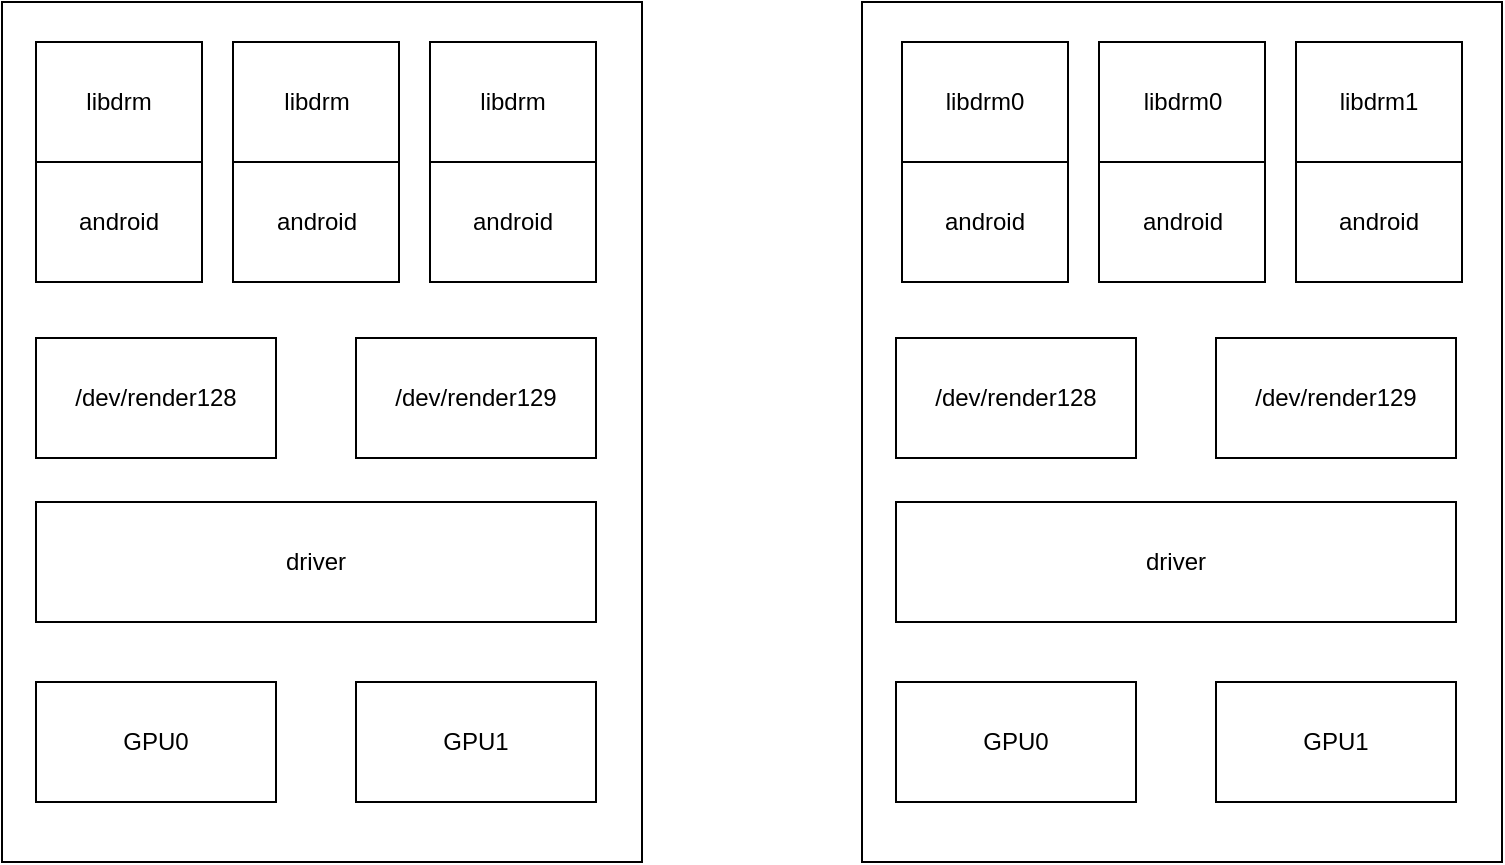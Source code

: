 <mxfile version="21.0.4" type="github">
  <diagram name="第 1 页" id="_fWz3mKXce-xbAd_N4y1">
    <mxGraphModel dx="1254" dy="843" grid="1" gridSize="10" guides="1" tooltips="1" connect="1" arrows="1" fold="1" page="1" pageScale="1" pageWidth="827" pageHeight="1169" math="0" shadow="0">
      <root>
        <mxCell id="0" />
        <mxCell id="1" parent="0" />
        <mxCell id="CrbNRZzl7jmJsJ6pIWmv-7" value="" style="rounded=0;whiteSpace=wrap;html=1;" vertex="1" parent="1">
          <mxGeometry y="140" width="320" height="430" as="geometry" />
        </mxCell>
        <mxCell id="CrbNRZzl7jmJsJ6pIWmv-1" value="GPU0" style="rounded=0;whiteSpace=wrap;html=1;" vertex="1" parent="1">
          <mxGeometry x="17" y="480" width="120" height="60" as="geometry" />
        </mxCell>
        <mxCell id="CrbNRZzl7jmJsJ6pIWmv-2" value="GPU1" style="rounded=0;whiteSpace=wrap;html=1;" vertex="1" parent="1">
          <mxGeometry x="177" y="480" width="120" height="60" as="geometry" />
        </mxCell>
        <mxCell id="CrbNRZzl7jmJsJ6pIWmv-3" value="driver" style="rounded=0;whiteSpace=wrap;html=1;" vertex="1" parent="1">
          <mxGeometry x="17" y="390" width="280" height="60" as="geometry" />
        </mxCell>
        <mxCell id="CrbNRZzl7jmJsJ6pIWmv-4" value="/dev/render128" style="rounded=0;whiteSpace=wrap;html=1;" vertex="1" parent="1">
          <mxGeometry x="17" y="308" width="120" height="60" as="geometry" />
        </mxCell>
        <mxCell id="CrbNRZzl7jmJsJ6pIWmv-5" value="/dev/render129" style="rounded=0;whiteSpace=wrap;html=1;" vertex="1" parent="1">
          <mxGeometry x="177" y="308" width="120" height="60" as="geometry" />
        </mxCell>
        <mxCell id="CrbNRZzl7jmJsJ6pIWmv-6" value="android" style="rounded=0;whiteSpace=wrap;html=1;" vertex="1" parent="1">
          <mxGeometry x="17" y="220" width="83" height="60" as="geometry" />
        </mxCell>
        <mxCell id="CrbNRZzl7jmJsJ6pIWmv-8" value="" style="rounded=0;whiteSpace=wrap;html=1;" vertex="1" parent="1">
          <mxGeometry x="430" y="140" width="320" height="430" as="geometry" />
        </mxCell>
        <mxCell id="CrbNRZzl7jmJsJ6pIWmv-9" value="GPU0" style="rounded=0;whiteSpace=wrap;html=1;" vertex="1" parent="1">
          <mxGeometry x="447" y="480" width="120" height="60" as="geometry" />
        </mxCell>
        <mxCell id="CrbNRZzl7jmJsJ6pIWmv-10" value="GPU1" style="rounded=0;whiteSpace=wrap;html=1;" vertex="1" parent="1">
          <mxGeometry x="607" y="480" width="120" height="60" as="geometry" />
        </mxCell>
        <mxCell id="CrbNRZzl7jmJsJ6pIWmv-11" value="driver" style="rounded=0;whiteSpace=wrap;html=1;" vertex="1" parent="1">
          <mxGeometry x="447" y="390" width="280" height="60" as="geometry" />
        </mxCell>
        <mxCell id="CrbNRZzl7jmJsJ6pIWmv-12" value="/dev/render128" style="rounded=0;whiteSpace=wrap;html=1;" vertex="1" parent="1">
          <mxGeometry x="447" y="308" width="120" height="60" as="geometry" />
        </mxCell>
        <mxCell id="CrbNRZzl7jmJsJ6pIWmv-13" value="/dev/render129" style="rounded=0;whiteSpace=wrap;html=1;" vertex="1" parent="1">
          <mxGeometry x="607" y="308" width="120" height="60" as="geometry" />
        </mxCell>
        <mxCell id="CrbNRZzl7jmJsJ6pIWmv-15" value="android" style="rounded=0;whiteSpace=wrap;html=1;" vertex="1" parent="1">
          <mxGeometry x="115.5" y="220" width="83" height="60" as="geometry" />
        </mxCell>
        <mxCell id="CrbNRZzl7jmJsJ6pIWmv-16" value="android" style="rounded=0;whiteSpace=wrap;html=1;" vertex="1" parent="1">
          <mxGeometry x="214" y="220" width="83" height="60" as="geometry" />
        </mxCell>
        <mxCell id="CrbNRZzl7jmJsJ6pIWmv-17" value="libdrm" style="rounded=0;whiteSpace=wrap;html=1;" vertex="1" parent="1">
          <mxGeometry x="214" y="160" width="83" height="60" as="geometry" />
        </mxCell>
        <mxCell id="CrbNRZzl7jmJsJ6pIWmv-18" value="libdrm" style="rounded=0;whiteSpace=wrap;html=1;" vertex="1" parent="1">
          <mxGeometry x="115.5" y="160" width="83" height="60" as="geometry" />
        </mxCell>
        <mxCell id="CrbNRZzl7jmJsJ6pIWmv-19" value="libdrm" style="rounded=0;whiteSpace=wrap;html=1;" vertex="1" parent="1">
          <mxGeometry x="17" y="160" width="83" height="60" as="geometry" />
        </mxCell>
        <mxCell id="CrbNRZzl7jmJsJ6pIWmv-20" value="android" style="rounded=0;whiteSpace=wrap;html=1;" vertex="1" parent="1">
          <mxGeometry x="450" y="220" width="83" height="60" as="geometry" />
        </mxCell>
        <mxCell id="CrbNRZzl7jmJsJ6pIWmv-21" value="android" style="rounded=0;whiteSpace=wrap;html=1;" vertex="1" parent="1">
          <mxGeometry x="548.5" y="220" width="83" height="60" as="geometry" />
        </mxCell>
        <mxCell id="CrbNRZzl7jmJsJ6pIWmv-22" value="android" style="rounded=0;whiteSpace=wrap;html=1;" vertex="1" parent="1">
          <mxGeometry x="647" y="220" width="83" height="60" as="geometry" />
        </mxCell>
        <mxCell id="CrbNRZzl7jmJsJ6pIWmv-23" value="libdrm1" style="rounded=0;whiteSpace=wrap;html=1;" vertex="1" parent="1">
          <mxGeometry x="647" y="160" width="83" height="60" as="geometry" />
        </mxCell>
        <mxCell id="CrbNRZzl7jmJsJ6pIWmv-24" value="libdrm0" style="rounded=0;whiteSpace=wrap;html=1;" vertex="1" parent="1">
          <mxGeometry x="548.5" y="160" width="83" height="60" as="geometry" />
        </mxCell>
        <mxCell id="CrbNRZzl7jmJsJ6pIWmv-25" value="libdrm0" style="rounded=0;whiteSpace=wrap;html=1;" vertex="1" parent="1">
          <mxGeometry x="450" y="160" width="83" height="60" as="geometry" />
        </mxCell>
      </root>
    </mxGraphModel>
  </diagram>
</mxfile>

